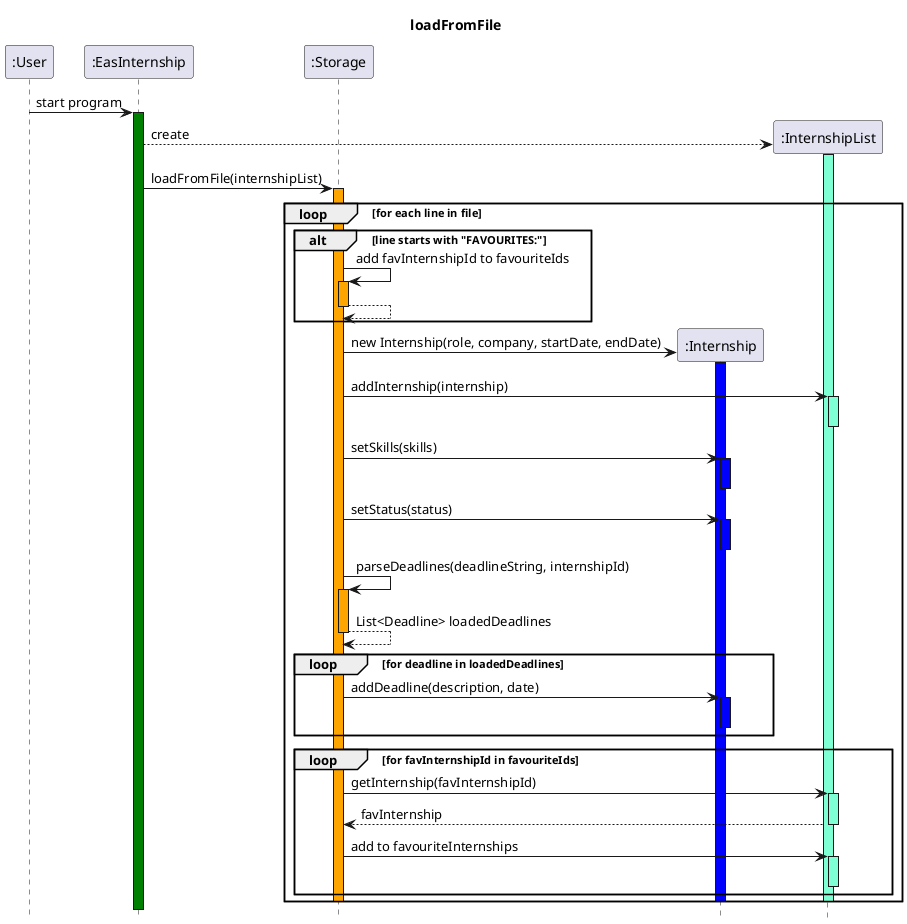 @startuml
Title loadFromFile
hide footbox
participant ":User"
participant ":EasInternship"
participant ":Storage"
participant ":Internship"
participant ":InternshipList"

":User"->":EasInternship": start program
activate ":EasInternship" #green
":EasInternship"-->":InternshipList" **: create
activate ":InternshipList" #aquamarine
deactivate ":InternshipList"
":EasInternship"->":Storage": loadFromFile(internshipList)
activate ":Storage" #orange

loop for each line in file

    alt line starts with "FAVOURITES:"
        ":Storage" -> ":Storage" : add favInternshipId to favouriteIds
        activate ":Storage" #orange
        return

        end

    ":Storage"-> ":Internship" **: new Internship(role, company, startDate, endDate)
    activate ":Internship" #blue
    ":Storage"->":InternshipList": addInternship(internship)
    activate ":InternshipList" #aquamarine
    deactivate ":InternshipList"
    ":Storage" -> ":Internship" :setSkills(skills)
    activate ":Internship" #blue
    deactivate ":Internship"
    ":Storage" -> ":Internship" : setStatus(status)
    activate ":Internship" #blue
    deactivate ":Internship"

    ":Storage" -> ":Storage": parseDeadlines(deadlineString, internshipId)
    activate ":Storage" #orange
    return List<Deadline> loadedDeadlines
    loop for deadline in loadedDeadlines
        ":Storage" -> ":Internship" : addDeadline(description, date)
        activate ":Internship" #blue
        deactivate ":Internship"
    end

    loop for favInternshipId in favouriteIds
        ":Storage" -> ":InternshipList" : getInternship(favInternshipId)
        activate ":InternshipList" #aquamarine
        ":InternshipList" --> ":Storage" : favInternship
        deactivate ":InternshipList"
        ":Storage" -> ":InternshipList" : add to favouriteInternships
        activate ":InternshipList" #aquamarine
        deactivate ":InternshipList"
    end

        deactivate ":Storage"
        deactivate ":Internship"
        deactivate ":InternshipList"
end
deactivate ":Storage"


@enduml

